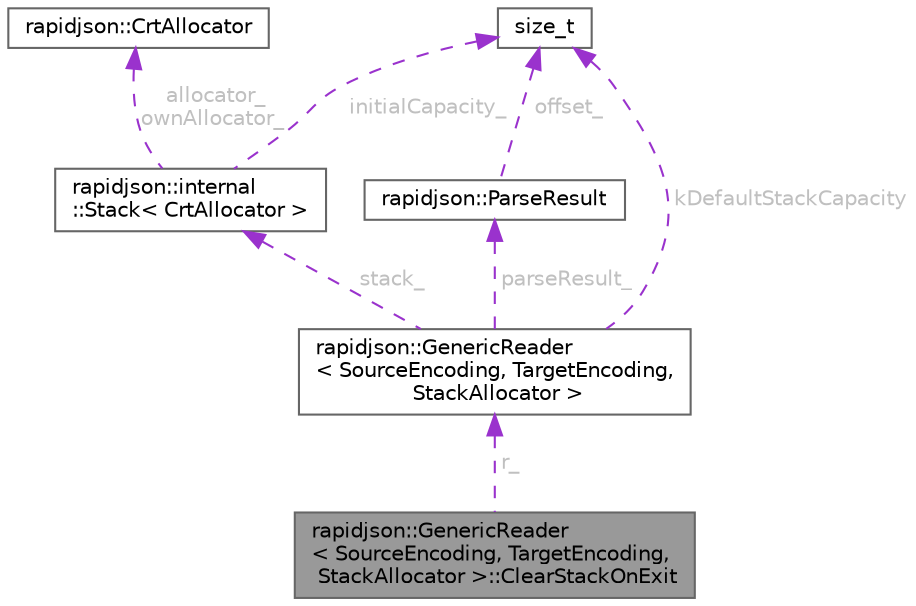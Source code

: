 digraph "rapidjson::GenericReader&lt; SourceEncoding, TargetEncoding, StackAllocator &gt;::ClearStackOnExit"
{
 // LATEX_PDF_SIZE
  bgcolor="transparent";
  edge [fontname=Helvetica,fontsize=10,labelfontname=Helvetica,labelfontsize=10];
  node [fontname=Helvetica,fontsize=10,shape=box,height=0.2,width=0.4];
  Node1 [id="Node000001",label="rapidjson::GenericReader\l\< SourceEncoding, TargetEncoding,\l StackAllocator \>::ClearStackOnExit",height=0.2,width=0.4,color="gray40", fillcolor="grey60", style="filled", fontcolor="black",tooltip=" "];
  Node2 -> Node1 [id="edge1_Node000001_Node000002",dir="back",color="darkorchid3",style="dashed",tooltip=" ",label=" r_",fontcolor="grey" ];
  Node2 [id="Node000002",label="rapidjson::GenericReader\l\< SourceEncoding, TargetEncoding,\l StackAllocator \>",height=0.2,width=0.4,color="gray40", fillcolor="white", style="filled",URL="$classrapidjson_1_1_generic_reader.html",tooltip="SAX-style JSON parser. Use Reader for UTF8 encoding and default allocator."];
  Node3 -> Node2 [id="edge2_Node000002_Node000003",dir="back",color="darkorchid3",style="dashed",tooltip=" ",label=" kDefaultStackCapacity",fontcolor="grey" ];
  Node3 [id="Node000003",label="size_t",height=0.2,width=0.4,color="gray40", fillcolor="white", style="filled",tooltip=" "];
  Node4 -> Node2 [id="edge3_Node000002_Node000004",dir="back",color="darkorchid3",style="dashed",tooltip=" ",label=" stack_",fontcolor="grey" ];
  Node4 [id="Node000004",label="rapidjson::internal\l::Stack\< CrtAllocator \>",height=0.2,width=0.4,color="gray40", fillcolor="white", style="filled",URL="$classrapidjson_1_1internal_1_1_stack.html",tooltip=" "];
  Node5 -> Node4 [id="edge4_Node000004_Node000005",dir="back",color="darkorchid3",style="dashed",tooltip=" ",label=" allocator_\nownAllocator_",fontcolor="grey" ];
  Node5 [id="Node000005",label="rapidjson::CrtAllocator",height=0.2,width=0.4,color="gray40", fillcolor="white", style="filled",URL="$classrapidjson_1_1_crt_allocator.html",tooltip="C-runtime library allocator."];
  Node3 -> Node4 [id="edge5_Node000004_Node000003",dir="back",color="darkorchid3",style="dashed",tooltip=" ",label=" initialCapacity_",fontcolor="grey" ];
  Node6 -> Node2 [id="edge6_Node000002_Node000006",dir="back",color="darkorchid3",style="dashed",tooltip=" ",label=" parseResult_",fontcolor="grey" ];
  Node6 [id="Node000006",label="rapidjson::ParseResult",height=0.2,width=0.4,color="gray40", fillcolor="white", style="filled",URL="$structrapidjson_1_1_parse_result.html",tooltip="Result of parsing (wraps ParseErrorCode)"];
  Node3 -> Node6 [id="edge7_Node000006_Node000003",dir="back",color="darkorchid3",style="dashed",tooltip=" ",label=" offset_",fontcolor="grey" ];
}
